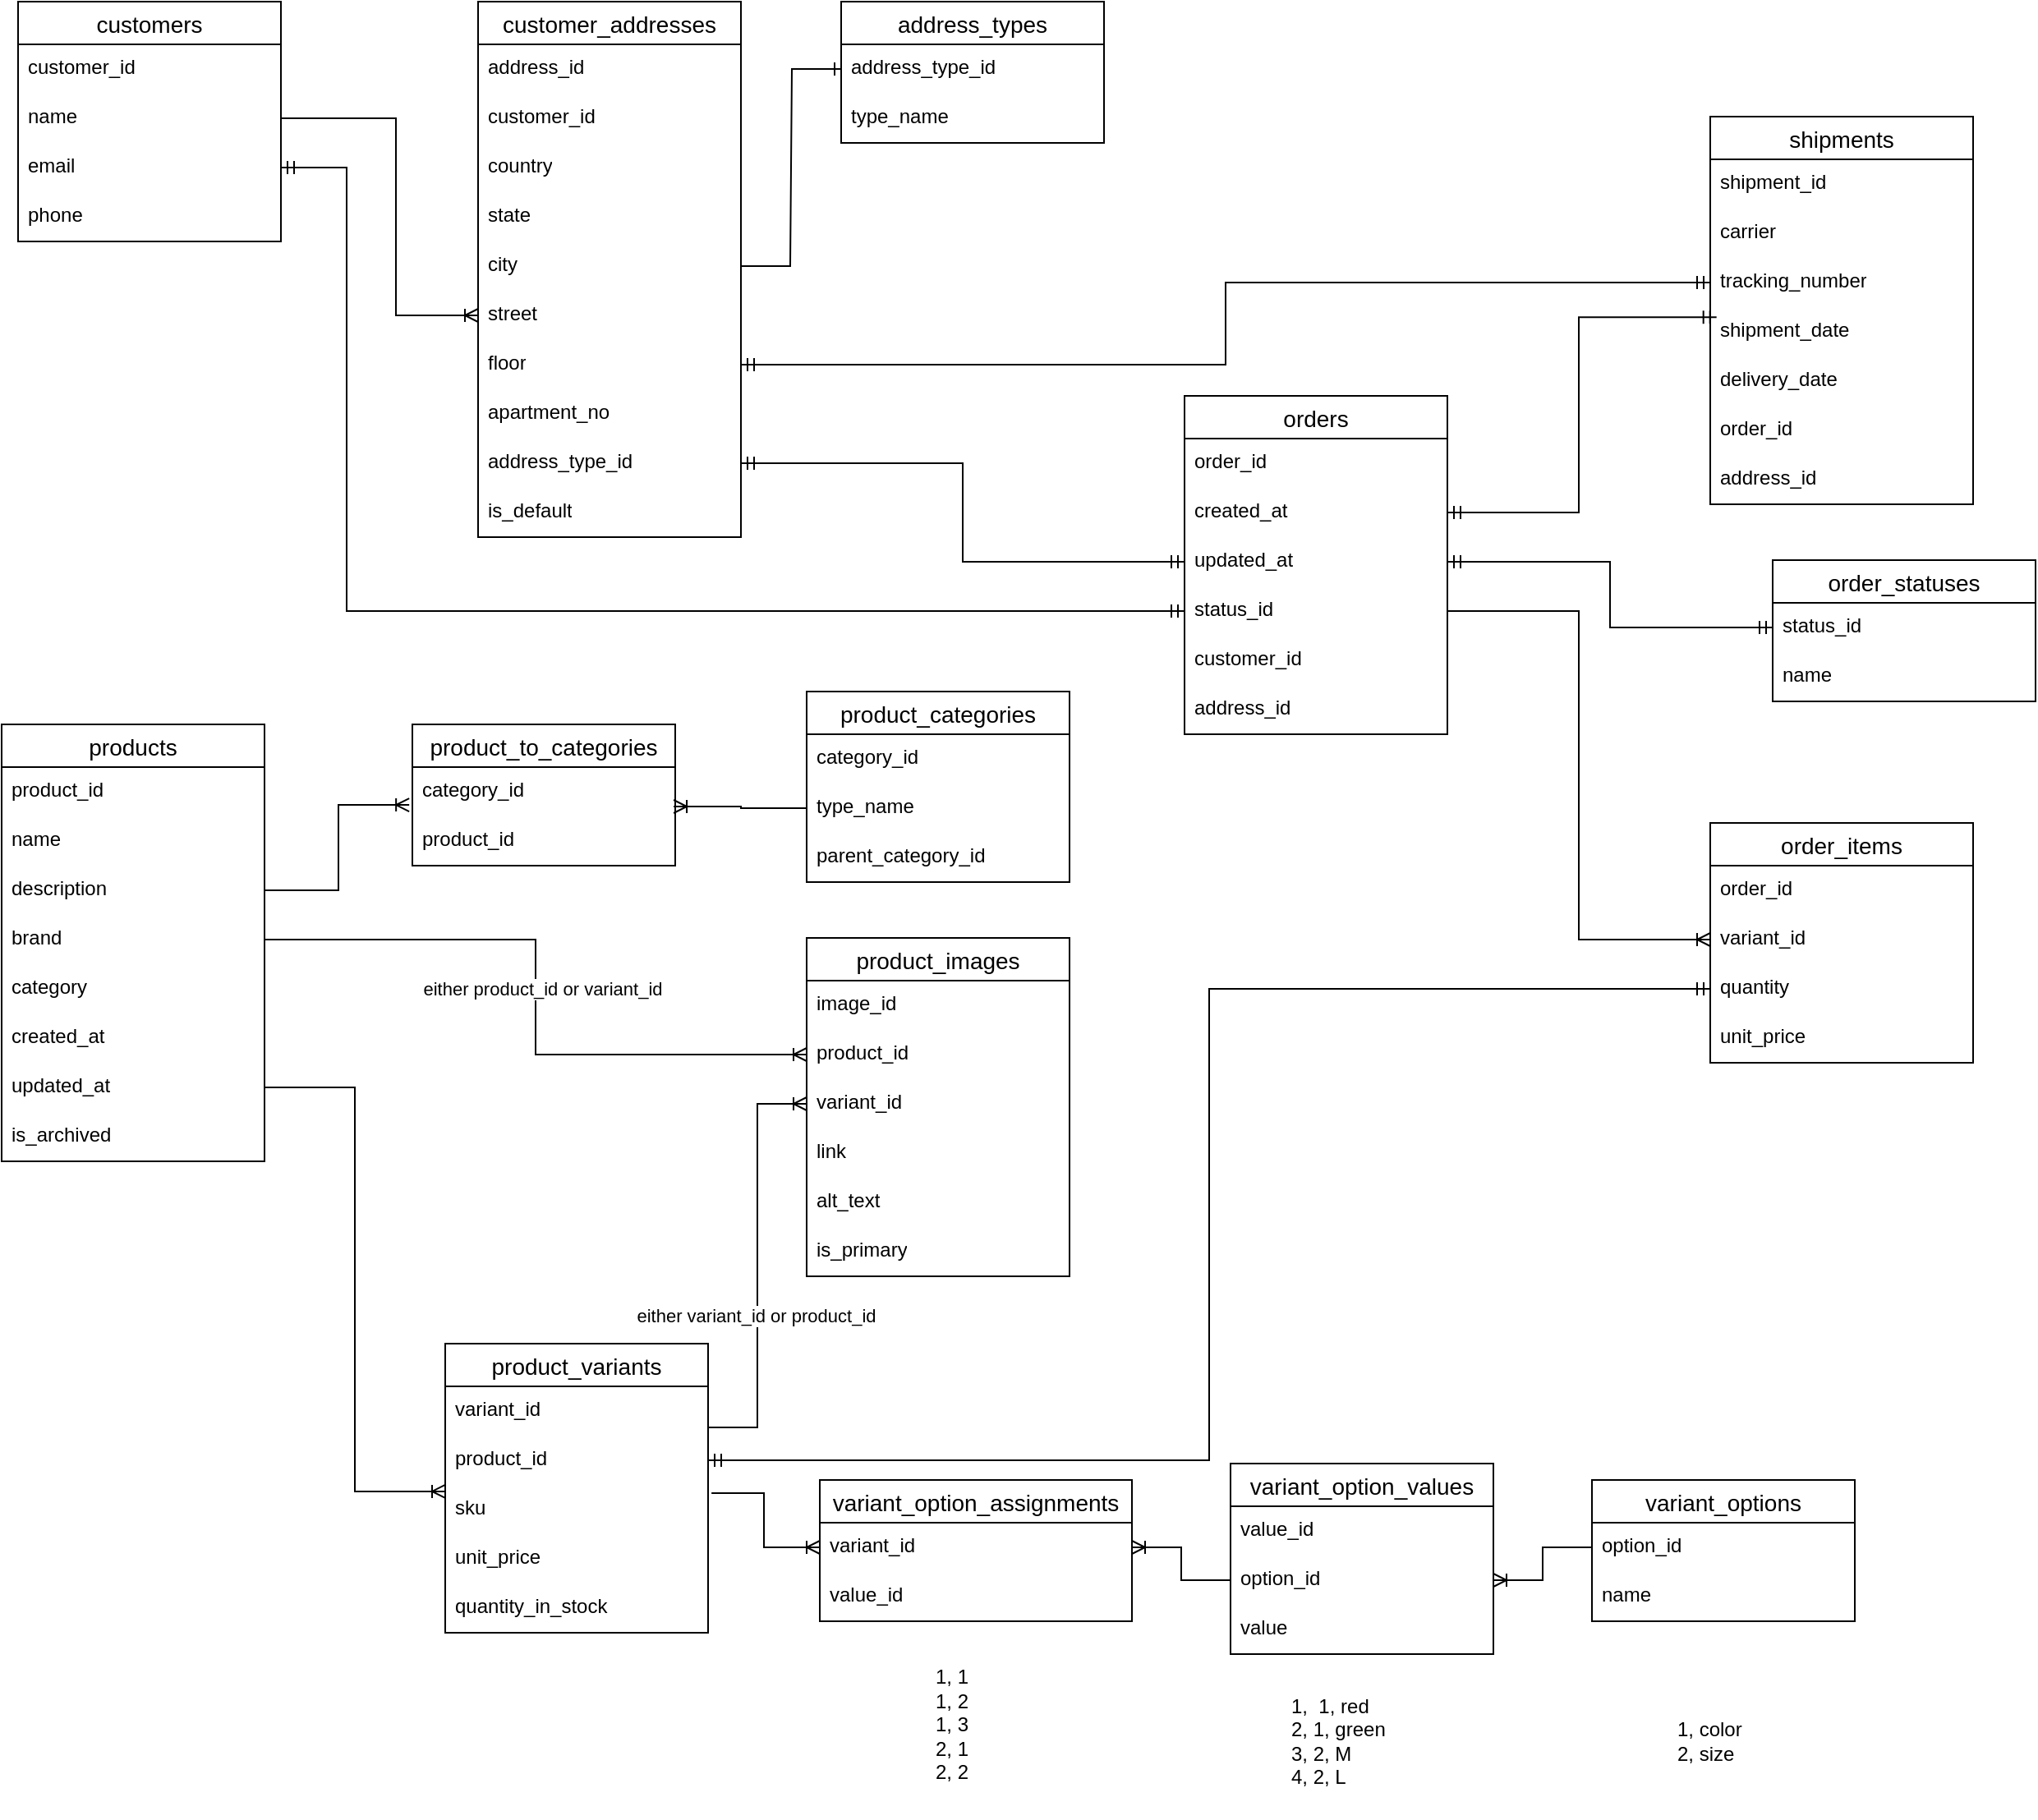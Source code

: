 <mxfile version="28.0.4">
  <diagram name="Page-1" id="qAi07MPnIEQHTASuZzk_">
    <mxGraphModel grid="1" page="1" gridSize="10" guides="1" tooltips="1" connect="1" arrows="1" fold="1" pageScale="1" pageWidth="2336" pageHeight="1654" background="light-dark(#FFFFFF,#232E40)" math="0" shadow="0">
      <root>
        <mxCell id="0" />
        <mxCell id="1" parent="0" />
        <mxCell id="hiR0SJMqwdzuoFLeXjnr-14" value="customers" style="swimlane;fontStyle=0;childLayout=stackLayout;horizontal=1;startSize=26;horizontalStack=0;resizeParent=1;resizeParentMax=0;resizeLast=0;collapsible=1;marginBottom=0;align=center;fontSize=14;" vertex="1" parent="1">
          <mxGeometry x="50" y="10" width="160" height="146" as="geometry" />
        </mxCell>
        <mxCell id="hiR0SJMqwdzuoFLeXjnr-15" value="customer_id" style="text;strokeColor=none;fillColor=none;spacingLeft=4;spacingRight=4;overflow=hidden;rotatable=0;points=[[0,0.5],[1,0.5]];portConstraint=eastwest;fontSize=12;whiteSpace=wrap;html=1;" vertex="1" parent="hiR0SJMqwdzuoFLeXjnr-14">
          <mxGeometry y="26" width="160" height="30" as="geometry" />
        </mxCell>
        <mxCell id="hiR0SJMqwdzuoFLeXjnr-16" value="name" style="text;strokeColor=none;fillColor=none;spacingLeft=4;spacingRight=4;overflow=hidden;rotatable=0;points=[[0,0.5],[1,0.5]];portConstraint=eastwest;fontSize=12;whiteSpace=wrap;html=1;" vertex="1" parent="hiR0SJMqwdzuoFLeXjnr-14">
          <mxGeometry y="56" width="160" height="30" as="geometry" />
        </mxCell>
        <mxCell id="hiR0SJMqwdzuoFLeXjnr-17" value="email" style="text;strokeColor=none;fillColor=none;spacingLeft=4;spacingRight=4;overflow=hidden;rotatable=0;points=[[0,0.5],[1,0.5]];portConstraint=eastwest;fontSize=12;whiteSpace=wrap;html=1;" vertex="1" parent="hiR0SJMqwdzuoFLeXjnr-14">
          <mxGeometry y="86" width="160" height="30" as="geometry" />
        </mxCell>
        <mxCell id="hiR0SJMqwdzuoFLeXjnr-32" value="phone" style="text;strokeColor=none;fillColor=none;spacingLeft=4;spacingRight=4;overflow=hidden;rotatable=0;points=[[0,0.5],[1,0.5]];portConstraint=eastwest;fontSize=12;whiteSpace=wrap;html=1;" vertex="1" parent="hiR0SJMqwdzuoFLeXjnr-14">
          <mxGeometry y="116" width="160" height="30" as="geometry" />
        </mxCell>
        <mxCell id="hiR0SJMqwdzuoFLeXjnr-34" value="customer_addresses" style="swimlane;fontStyle=0;childLayout=stackLayout;horizontal=1;startSize=26;horizontalStack=0;resizeParent=1;resizeParentMax=0;resizeLast=0;collapsible=1;marginBottom=0;align=center;fontSize=14;" vertex="1" parent="1">
          <mxGeometry x="330" y="10" width="160" height="326" as="geometry" />
        </mxCell>
        <mxCell id="hiR0SJMqwdzuoFLeXjnr-35" value="address_id" style="text;strokeColor=none;fillColor=none;spacingLeft=4;spacingRight=4;overflow=hidden;rotatable=0;points=[[0,0.5],[1,0.5]];portConstraint=eastwest;fontSize=12;whiteSpace=wrap;html=1;" vertex="1" parent="hiR0SJMqwdzuoFLeXjnr-34">
          <mxGeometry y="26" width="160" height="30" as="geometry" />
        </mxCell>
        <mxCell id="hiR0SJMqwdzuoFLeXjnr-36" value="customer_id" style="text;strokeColor=none;fillColor=none;spacingLeft=4;spacingRight=4;overflow=hidden;rotatable=0;points=[[0,0.5],[1,0.5]];portConstraint=eastwest;fontSize=12;whiteSpace=wrap;html=1;" vertex="1" parent="hiR0SJMqwdzuoFLeXjnr-34">
          <mxGeometry y="56" width="160" height="30" as="geometry" />
        </mxCell>
        <mxCell id="hiR0SJMqwdzuoFLeXjnr-37" value="country" style="text;strokeColor=none;fillColor=none;spacingLeft=4;spacingRight=4;overflow=hidden;rotatable=0;points=[[0,0.5],[1,0.5]];portConstraint=eastwest;fontSize=12;whiteSpace=wrap;html=1;" vertex="1" parent="hiR0SJMqwdzuoFLeXjnr-34">
          <mxGeometry y="86" width="160" height="30" as="geometry" />
        </mxCell>
        <mxCell id="hiR0SJMqwdzuoFLeXjnr-38" value="state" style="text;strokeColor=none;fillColor=none;spacingLeft=4;spacingRight=4;overflow=hidden;rotatable=0;points=[[0,0.5],[1,0.5]];portConstraint=eastwest;fontSize=12;whiteSpace=wrap;html=1;" vertex="1" parent="hiR0SJMqwdzuoFLeXjnr-34">
          <mxGeometry y="116" width="160" height="30" as="geometry" />
        </mxCell>
        <mxCell id="hiR0SJMqwdzuoFLeXjnr-39" value="city" style="text;strokeColor=none;fillColor=none;spacingLeft=4;spacingRight=4;overflow=hidden;rotatable=0;points=[[0,0.5],[1,0.5]];portConstraint=eastwest;fontSize=12;whiteSpace=wrap;html=1;" vertex="1" parent="hiR0SJMqwdzuoFLeXjnr-34">
          <mxGeometry y="146" width="160" height="30" as="geometry" />
        </mxCell>
        <mxCell id="hiR0SJMqwdzuoFLeXjnr-40" value="street" style="text;strokeColor=none;fillColor=none;spacingLeft=4;spacingRight=4;overflow=hidden;rotatable=0;points=[[0,0.5],[1,0.5]];portConstraint=eastwest;fontSize=12;whiteSpace=wrap;html=1;" vertex="1" parent="hiR0SJMqwdzuoFLeXjnr-34">
          <mxGeometry y="176" width="160" height="30" as="geometry" />
        </mxCell>
        <mxCell id="hiR0SJMqwdzuoFLeXjnr-41" value="floor" style="text;strokeColor=none;fillColor=none;spacingLeft=4;spacingRight=4;overflow=hidden;rotatable=0;points=[[0,0.5],[1,0.5]];portConstraint=eastwest;fontSize=12;whiteSpace=wrap;html=1;" vertex="1" parent="hiR0SJMqwdzuoFLeXjnr-34">
          <mxGeometry y="206" width="160" height="30" as="geometry" />
        </mxCell>
        <mxCell id="hiR0SJMqwdzuoFLeXjnr-42" value="apartment_no" style="text;strokeColor=none;fillColor=none;spacingLeft=4;spacingRight=4;overflow=hidden;rotatable=0;points=[[0,0.5],[1,0.5]];portConstraint=eastwest;fontSize=12;whiteSpace=wrap;html=1;" vertex="1" parent="hiR0SJMqwdzuoFLeXjnr-34">
          <mxGeometry y="236" width="160" height="30" as="geometry" />
        </mxCell>
        <mxCell id="hiR0SJMqwdzuoFLeXjnr-43" value="address_type_id" style="text;strokeColor=none;fillColor=none;spacingLeft=4;spacingRight=4;overflow=hidden;rotatable=0;points=[[0,0.5],[1,0.5]];portConstraint=eastwest;fontSize=12;whiteSpace=wrap;html=1;" vertex="1" parent="hiR0SJMqwdzuoFLeXjnr-34">
          <mxGeometry y="266" width="160" height="30" as="geometry" />
        </mxCell>
        <mxCell id="hiR0SJMqwdzuoFLeXjnr-44" value="is_default" style="text;strokeColor=none;fillColor=none;spacingLeft=4;spacingRight=4;overflow=hidden;rotatable=0;points=[[0,0.5],[1,0.5]];portConstraint=eastwest;fontSize=12;whiteSpace=wrap;html=1;" vertex="1" parent="hiR0SJMqwdzuoFLeXjnr-34">
          <mxGeometry y="296" width="160" height="30" as="geometry" />
        </mxCell>
        <mxCell id="hiR0SJMqwdzuoFLeXjnr-45" value="" style="edgeStyle=orthogonalEdgeStyle;fontSize=12;html=1;endArrow=ERoneToMany;rounded=0;exitX=1;exitY=0.5;exitDx=0;exitDy=0;entryX=0;entryY=0.5;entryDx=0;entryDy=0;" edge="1" parent="1" source="hiR0SJMqwdzuoFLeXjnr-16" target="hiR0SJMqwdzuoFLeXjnr-40">
          <mxGeometry width="100" height="100" relative="1" as="geometry">
            <mxPoint x="140" y="300" as="sourcePoint" />
            <mxPoint x="240" y="200" as="targetPoint" />
            <Array as="points">
              <mxPoint x="280" y="81" />
              <mxPoint x="280" y="201" />
            </Array>
          </mxGeometry>
        </mxCell>
        <mxCell id="5MSA646f3eR10LiwFbfj-1" value="address_types" style="swimlane;fontStyle=0;childLayout=stackLayout;horizontal=1;startSize=26;horizontalStack=0;resizeParent=1;resizeParentMax=0;resizeLast=0;collapsible=1;marginBottom=0;align=center;fontSize=14;" vertex="1" parent="1">
          <mxGeometry x="551" y="10" width="160" height="86" as="geometry" />
        </mxCell>
        <mxCell id="5MSA646f3eR10LiwFbfj-2" value="address_type_id" style="text;strokeColor=none;fillColor=none;spacingLeft=4;spacingRight=4;overflow=hidden;rotatable=0;points=[[0,0.5],[1,0.5]];portConstraint=eastwest;fontSize=12;whiteSpace=wrap;html=1;" vertex="1" parent="5MSA646f3eR10LiwFbfj-1">
          <mxGeometry y="26" width="160" height="30" as="geometry" />
        </mxCell>
        <mxCell id="5MSA646f3eR10LiwFbfj-3" value="type_name" style="text;strokeColor=none;fillColor=none;spacingLeft=4;spacingRight=4;overflow=hidden;rotatable=0;points=[[0,0.5],[1,0.5]];portConstraint=eastwest;fontSize=12;whiteSpace=wrap;html=1;" vertex="1" parent="5MSA646f3eR10LiwFbfj-1">
          <mxGeometry y="56" width="160" height="30" as="geometry" />
        </mxCell>
        <mxCell id="5MSA646f3eR10LiwFbfj-6" value="" style="edgeStyle=entityRelationEdgeStyle;fontSize=12;html=1;endArrow=ERone;endFill=1;rounded=0;exitX=1;exitY=0.5;exitDx=0;exitDy=0;entryX=0;entryY=0.5;entryDx=0;entryDy=0;" edge="1" parent="1" source="hiR0SJMqwdzuoFLeXjnr-39" target="5MSA646f3eR10LiwFbfj-2">
          <mxGeometry width="100" height="100" relative="1" as="geometry">
            <mxPoint x="620" y="260" as="sourcePoint" />
            <mxPoint x="720" y="160" as="targetPoint" />
          </mxGeometry>
        </mxCell>
        <mxCell id="5MSA646f3eR10LiwFbfj-7" value="products" style="swimlane;fontStyle=0;childLayout=stackLayout;horizontal=1;startSize=26;horizontalStack=0;resizeParent=1;resizeParentMax=0;resizeLast=0;collapsible=1;marginBottom=0;align=center;fontSize=14;" vertex="1" parent="1">
          <mxGeometry x="40" y="450" width="160" height="266" as="geometry" />
        </mxCell>
        <mxCell id="5MSA646f3eR10LiwFbfj-8" value="product_id" style="text;strokeColor=none;fillColor=none;spacingLeft=4;spacingRight=4;overflow=hidden;rotatable=0;points=[[0,0.5],[1,0.5]];portConstraint=eastwest;fontSize=12;whiteSpace=wrap;html=1;" vertex="1" parent="5MSA646f3eR10LiwFbfj-7">
          <mxGeometry y="26" width="160" height="30" as="geometry" />
        </mxCell>
        <mxCell id="5MSA646f3eR10LiwFbfj-9" value="name" style="text;strokeColor=none;fillColor=none;spacingLeft=4;spacingRight=4;overflow=hidden;rotatable=0;points=[[0,0.5],[1,0.5]];portConstraint=eastwest;fontSize=12;whiteSpace=wrap;html=1;" vertex="1" parent="5MSA646f3eR10LiwFbfj-7">
          <mxGeometry y="56" width="160" height="30" as="geometry" />
        </mxCell>
        <mxCell id="5MSA646f3eR10LiwFbfj-10" value="description" style="text;strokeColor=none;fillColor=none;spacingLeft=4;spacingRight=4;overflow=hidden;rotatable=0;points=[[0,0.5],[1,0.5]];portConstraint=eastwest;fontSize=12;whiteSpace=wrap;html=1;" vertex="1" parent="5MSA646f3eR10LiwFbfj-7">
          <mxGeometry y="86" width="160" height="30" as="geometry" />
        </mxCell>
        <mxCell id="5MSA646f3eR10LiwFbfj-11" value="brand" style="text;strokeColor=none;fillColor=none;spacingLeft=4;spacingRight=4;overflow=hidden;rotatable=0;points=[[0,0.5],[1,0.5]];portConstraint=eastwest;fontSize=12;whiteSpace=wrap;html=1;" vertex="1" parent="5MSA646f3eR10LiwFbfj-7">
          <mxGeometry y="116" width="160" height="30" as="geometry" />
        </mxCell>
        <mxCell id="5MSA646f3eR10LiwFbfj-13" value="category" style="text;strokeColor=none;fillColor=none;spacingLeft=4;spacingRight=4;overflow=hidden;rotatable=0;points=[[0,0.5],[1,0.5]];portConstraint=eastwest;fontSize=12;whiteSpace=wrap;html=1;" vertex="1" parent="5MSA646f3eR10LiwFbfj-7">
          <mxGeometry y="146" width="160" height="30" as="geometry" />
        </mxCell>
        <mxCell id="5MSA646f3eR10LiwFbfj-15" value="created_at" style="text;strokeColor=none;fillColor=none;spacingLeft=4;spacingRight=4;overflow=hidden;rotatable=0;points=[[0,0.5],[1,0.5]];portConstraint=eastwest;fontSize=12;whiteSpace=wrap;html=1;" vertex="1" parent="5MSA646f3eR10LiwFbfj-7">
          <mxGeometry y="176" width="160" height="30" as="geometry" />
        </mxCell>
        <mxCell id="5MSA646f3eR10LiwFbfj-16" value="updated_at" style="text;strokeColor=none;fillColor=none;spacingLeft=4;spacingRight=4;overflow=hidden;rotatable=0;points=[[0,0.5],[1,0.5]];portConstraint=eastwest;fontSize=12;whiteSpace=wrap;html=1;" vertex="1" parent="5MSA646f3eR10LiwFbfj-7">
          <mxGeometry y="206" width="160" height="30" as="geometry" />
        </mxCell>
        <mxCell id="5MSA646f3eR10LiwFbfj-17" value="is_archived" style="text;strokeColor=none;fillColor=none;spacingLeft=4;spacingRight=4;overflow=hidden;rotatable=0;points=[[0,0.5],[1,0.5]];portConstraint=eastwest;fontSize=12;whiteSpace=wrap;html=1;" vertex="1" parent="5MSA646f3eR10LiwFbfj-7">
          <mxGeometry y="236" width="160" height="30" as="geometry" />
        </mxCell>
        <mxCell id="5MSA646f3eR10LiwFbfj-18" value="product_to_categories" style="swimlane;fontStyle=0;childLayout=stackLayout;horizontal=1;startSize=26;horizontalStack=0;resizeParent=1;resizeParentMax=0;resizeLast=0;collapsible=1;marginBottom=0;align=center;fontSize=14;" vertex="1" parent="1">
          <mxGeometry x="290" y="450" width="160" height="86" as="geometry" />
        </mxCell>
        <mxCell id="5MSA646f3eR10LiwFbfj-19" value="category_id" style="text;strokeColor=none;fillColor=none;spacingLeft=4;spacingRight=4;overflow=hidden;rotatable=0;points=[[0,0.5],[1,0.5]];portConstraint=eastwest;fontSize=12;whiteSpace=wrap;html=1;" vertex="1" parent="5MSA646f3eR10LiwFbfj-18">
          <mxGeometry y="26" width="160" height="30" as="geometry" />
        </mxCell>
        <mxCell id="5MSA646f3eR10LiwFbfj-20" value="product_id" style="text;strokeColor=none;fillColor=none;spacingLeft=4;spacingRight=4;overflow=hidden;rotatable=0;points=[[0,0.5],[1,0.5]];portConstraint=eastwest;fontSize=12;whiteSpace=wrap;html=1;" vertex="1" parent="5MSA646f3eR10LiwFbfj-18">
          <mxGeometry y="56" width="160" height="30" as="geometry" />
        </mxCell>
        <mxCell id="5MSA646f3eR10LiwFbfj-22" value="" style="edgeStyle=orthogonalEdgeStyle;fontSize=12;html=1;endArrow=ERoneToMany;rounded=0;exitX=1;exitY=0.5;exitDx=0;exitDy=0;entryX=-0.012;entryY=0.767;entryDx=0;entryDy=0;entryPerimeter=0;" edge="1" parent="1" source="5MSA646f3eR10LiwFbfj-10" target="5MSA646f3eR10LiwFbfj-19">
          <mxGeometry width="100" height="100" relative="1" as="geometry">
            <mxPoint x="660" y="550" as="sourcePoint" />
            <mxPoint x="260" y="600" as="targetPoint" />
          </mxGeometry>
        </mxCell>
        <mxCell id="5MSA646f3eR10LiwFbfj-27" value="product_images" style="swimlane;fontStyle=0;childLayout=stackLayout;horizontal=1;startSize=26;horizontalStack=0;resizeParent=1;resizeParentMax=0;resizeLast=0;collapsible=1;marginBottom=0;align=center;fontSize=14;" vertex="1" parent="1">
          <mxGeometry x="530" y="580" width="160" height="206" as="geometry" />
        </mxCell>
        <mxCell id="5MSA646f3eR10LiwFbfj-28" value="image_id" style="text;strokeColor=none;fillColor=none;spacingLeft=4;spacingRight=4;overflow=hidden;rotatable=0;points=[[0,0.5],[1,0.5]];portConstraint=eastwest;fontSize=12;whiteSpace=wrap;html=1;" vertex="1" parent="5MSA646f3eR10LiwFbfj-27">
          <mxGeometry y="26" width="160" height="30" as="geometry" />
        </mxCell>
        <mxCell id="5MSA646f3eR10LiwFbfj-29" value="product_id" style="text;strokeColor=none;fillColor=none;spacingLeft=4;spacingRight=4;overflow=hidden;rotatable=0;points=[[0,0.5],[1,0.5]];portConstraint=eastwest;fontSize=12;whiteSpace=wrap;html=1;" vertex="1" parent="5MSA646f3eR10LiwFbfj-27">
          <mxGeometry y="56" width="160" height="30" as="geometry" />
        </mxCell>
        <mxCell id="5MSA646f3eR10LiwFbfj-36" value="variant_id&lt;div&gt;&lt;br&gt;&lt;/div&gt;" style="text;strokeColor=none;fillColor=none;spacingLeft=4;spacingRight=4;overflow=hidden;rotatable=0;points=[[0,0.5],[1,0.5]];portConstraint=eastwest;fontSize=12;whiteSpace=wrap;html=1;" vertex="1" parent="5MSA646f3eR10LiwFbfj-27">
          <mxGeometry y="86" width="160" height="30" as="geometry" />
        </mxCell>
        <mxCell id="5MSA646f3eR10LiwFbfj-30" value="link" style="text;strokeColor=none;fillColor=none;spacingLeft=4;spacingRight=4;overflow=hidden;rotatable=0;points=[[0,0.5],[1,0.5]];portConstraint=eastwest;fontSize=12;whiteSpace=wrap;html=1;" vertex="1" parent="5MSA646f3eR10LiwFbfj-27">
          <mxGeometry y="116" width="160" height="30" as="geometry" />
        </mxCell>
        <mxCell id="5MSA646f3eR10LiwFbfj-35" value="alt_text" style="text;strokeColor=none;fillColor=none;spacingLeft=4;spacingRight=4;overflow=hidden;rotatable=0;points=[[0,0.5],[1,0.5]];portConstraint=eastwest;fontSize=12;whiteSpace=wrap;html=1;" vertex="1" parent="5MSA646f3eR10LiwFbfj-27">
          <mxGeometry y="146" width="160" height="30" as="geometry" />
        </mxCell>
        <mxCell id="5MSA646f3eR10LiwFbfj-61" value="is_primary" style="text;strokeColor=none;fillColor=none;spacingLeft=4;spacingRight=4;overflow=hidden;rotatable=0;points=[[0,0.5],[1,0.5]];portConstraint=eastwest;fontSize=12;whiteSpace=wrap;html=1;" vertex="1" parent="5MSA646f3eR10LiwFbfj-27">
          <mxGeometry y="176" width="160" height="30" as="geometry" />
        </mxCell>
        <mxCell id="5MSA646f3eR10LiwFbfj-37" value="" style="edgeStyle=orthogonalEdgeStyle;fontSize=12;html=1;endArrow=ERoneToMany;rounded=0;exitX=1;exitY=0.5;exitDx=0;exitDy=0;entryX=0;entryY=0.5;entryDx=0;entryDy=0;" edge="1" parent="1" source="5MSA646f3eR10LiwFbfj-11" target="5MSA646f3eR10LiwFbfj-29">
          <mxGeometry width="100" height="100" relative="1" as="geometry">
            <mxPoint x="300" y="900" as="sourcePoint" />
            <mxPoint x="400" y="800" as="targetPoint" />
          </mxGeometry>
        </mxCell>
        <mxCell id="5MSA646f3eR10LiwFbfj-64" value="either product_id or variant_id" style="edgeLabel;html=1;align=center;verticalAlign=middle;resizable=0;points=[];" connectable="0" vertex="1" parent="5MSA646f3eR10LiwFbfj-37">
          <mxGeometry x="0.176" y="-2" relative="1" as="geometry">
            <mxPoint x="4" y="-42" as="offset" />
          </mxGeometry>
        </mxCell>
        <mxCell id="5MSA646f3eR10LiwFbfj-38" value="product_variants" style="swimlane;fontStyle=0;childLayout=stackLayout;horizontal=1;startSize=26;horizontalStack=0;resizeParent=1;resizeParentMax=0;resizeLast=0;collapsible=1;marginBottom=0;align=center;fontSize=14;" vertex="1" parent="1">
          <mxGeometry x="310" y="827" width="160" height="176" as="geometry" />
        </mxCell>
        <mxCell id="5MSA646f3eR10LiwFbfj-39" value="variant_id" style="text;strokeColor=none;fillColor=none;spacingLeft=4;spacingRight=4;overflow=hidden;rotatable=0;points=[[0,0.5],[1,0.5]];portConstraint=eastwest;fontSize=12;whiteSpace=wrap;html=1;" vertex="1" parent="5MSA646f3eR10LiwFbfj-38">
          <mxGeometry y="26" width="160" height="30" as="geometry" />
        </mxCell>
        <mxCell id="5MSA646f3eR10LiwFbfj-40" value="product_id" style="text;strokeColor=none;fillColor=none;spacingLeft=4;spacingRight=4;overflow=hidden;rotatable=0;points=[[0,0.5],[1,0.5]];portConstraint=eastwest;fontSize=12;whiteSpace=wrap;html=1;" vertex="1" parent="5MSA646f3eR10LiwFbfj-38">
          <mxGeometry y="56" width="160" height="30" as="geometry" />
        </mxCell>
        <mxCell id="5MSA646f3eR10LiwFbfj-41" value="sku" style="text;strokeColor=none;fillColor=none;spacingLeft=4;spacingRight=4;overflow=hidden;rotatable=0;points=[[0,0.5],[1,0.5]];portConstraint=eastwest;fontSize=12;whiteSpace=wrap;html=1;" vertex="1" parent="5MSA646f3eR10LiwFbfj-38">
          <mxGeometry y="86" width="160" height="30" as="geometry" />
        </mxCell>
        <mxCell id="5MSA646f3eR10LiwFbfj-42" value="unit_price" style="text;strokeColor=none;fillColor=none;spacingLeft=4;spacingRight=4;overflow=hidden;rotatable=0;points=[[0,0.5],[1,0.5]];portConstraint=eastwest;fontSize=12;whiteSpace=wrap;html=1;" vertex="1" parent="5MSA646f3eR10LiwFbfj-38">
          <mxGeometry y="116" width="160" height="30" as="geometry" />
        </mxCell>
        <mxCell id="5MSA646f3eR10LiwFbfj-43" value="quantity_in_stock" style="text;strokeColor=none;fillColor=none;spacingLeft=4;spacingRight=4;overflow=hidden;rotatable=0;points=[[0,0.5],[1,0.5]];portConstraint=eastwest;fontSize=12;whiteSpace=wrap;html=1;" vertex="1" parent="5MSA646f3eR10LiwFbfj-38">
          <mxGeometry y="146" width="160" height="30" as="geometry" />
        </mxCell>
        <mxCell id="5MSA646f3eR10LiwFbfj-44" value="" style="edgeStyle=orthogonalEdgeStyle;fontSize=12;html=1;endArrow=ERoneToMany;rounded=0;exitX=1;exitY=0.5;exitDx=0;exitDy=0;entryX=0;entryY=1.133;entryDx=0;entryDy=0;entryPerimeter=0;" edge="1" parent="1" source="5MSA646f3eR10LiwFbfj-16" target="5MSA646f3eR10LiwFbfj-40">
          <mxGeometry width="100" height="100" relative="1" as="geometry">
            <mxPoint x="120" y="940" as="sourcePoint" />
            <mxPoint x="220" y="840" as="targetPoint" />
          </mxGeometry>
        </mxCell>
        <mxCell id="5MSA646f3eR10LiwFbfj-45" value="variant_options" style="swimlane;fontStyle=0;childLayout=stackLayout;horizontal=1;startSize=26;horizontalStack=0;resizeParent=1;resizeParentMax=0;resizeLast=0;collapsible=1;marginBottom=0;align=center;fontSize=14;" vertex="1" parent="1">
          <mxGeometry x="1008" y="910" width="160" height="86" as="geometry" />
        </mxCell>
        <mxCell id="5MSA646f3eR10LiwFbfj-46" value="option_id" style="text;strokeColor=none;fillColor=none;spacingLeft=4;spacingRight=4;overflow=hidden;rotatable=0;points=[[0,0.5],[1,0.5]];portConstraint=eastwest;fontSize=12;whiteSpace=wrap;html=1;" vertex="1" parent="5MSA646f3eR10LiwFbfj-45">
          <mxGeometry y="26" width="160" height="30" as="geometry" />
        </mxCell>
        <mxCell id="5MSA646f3eR10LiwFbfj-47" value="name" style="text;strokeColor=none;fillColor=none;spacingLeft=4;spacingRight=4;overflow=hidden;rotatable=0;points=[[0,0.5],[1,0.5]];portConstraint=eastwest;fontSize=12;whiteSpace=wrap;html=1;" vertex="1" parent="5MSA646f3eR10LiwFbfj-45">
          <mxGeometry y="56" width="160" height="30" as="geometry" />
        </mxCell>
        <mxCell id="5MSA646f3eR10LiwFbfj-48" value="variant_option_values" style="swimlane;fontStyle=0;childLayout=stackLayout;horizontal=1;startSize=26;horizontalStack=0;resizeParent=1;resizeParentMax=0;resizeLast=0;collapsible=1;marginBottom=0;align=center;fontSize=14;" vertex="1" parent="1">
          <mxGeometry x="788" y="900" width="160" height="116" as="geometry" />
        </mxCell>
        <mxCell id="5MSA646f3eR10LiwFbfj-49" value="value_id" style="text;strokeColor=none;fillColor=none;spacingLeft=4;spacingRight=4;overflow=hidden;rotatable=0;points=[[0,0.5],[1,0.5]];portConstraint=eastwest;fontSize=12;whiteSpace=wrap;html=1;" vertex="1" parent="5MSA646f3eR10LiwFbfj-48">
          <mxGeometry y="26" width="160" height="30" as="geometry" />
        </mxCell>
        <mxCell id="5MSA646f3eR10LiwFbfj-50" value="option_id" style="text;strokeColor=none;fillColor=none;spacingLeft=4;spacingRight=4;overflow=hidden;rotatable=0;points=[[0,0.5],[1,0.5]];portConstraint=eastwest;fontSize=12;whiteSpace=wrap;html=1;" vertex="1" parent="5MSA646f3eR10LiwFbfj-48">
          <mxGeometry y="56" width="160" height="30" as="geometry" />
        </mxCell>
        <mxCell id="5MSA646f3eR10LiwFbfj-54" value="value" style="text;strokeColor=none;fillColor=none;spacingLeft=4;spacingRight=4;overflow=hidden;rotatable=0;points=[[0,0.5],[1,0.5]];portConstraint=eastwest;fontSize=12;whiteSpace=wrap;html=1;" vertex="1" parent="5MSA646f3eR10LiwFbfj-48">
          <mxGeometry y="86" width="160" height="30" as="geometry" />
        </mxCell>
        <mxCell id="5MSA646f3eR10LiwFbfj-51" value="variant_option_assignments" style="swimlane;fontStyle=0;childLayout=stackLayout;horizontal=1;startSize=26;horizontalStack=0;resizeParent=1;resizeParentMax=0;resizeLast=0;collapsible=1;marginBottom=0;align=center;fontSize=14;" vertex="1" parent="1">
          <mxGeometry x="538" y="910" width="190" height="86" as="geometry" />
        </mxCell>
        <mxCell id="5MSA646f3eR10LiwFbfj-52" value="variant_id" style="text;strokeColor=none;fillColor=none;spacingLeft=4;spacingRight=4;overflow=hidden;rotatable=0;points=[[0,0.5],[1,0.5]];portConstraint=eastwest;fontSize=12;whiteSpace=wrap;html=1;" vertex="1" parent="5MSA646f3eR10LiwFbfj-51">
          <mxGeometry y="26" width="190" height="30" as="geometry" />
        </mxCell>
        <mxCell id="5MSA646f3eR10LiwFbfj-53" value="value_id" style="text;strokeColor=none;fillColor=none;spacingLeft=4;spacingRight=4;overflow=hidden;rotatable=0;points=[[0,0.5],[1,0.5]];portConstraint=eastwest;fontSize=12;whiteSpace=wrap;html=1;" vertex="1" parent="5MSA646f3eR10LiwFbfj-51">
          <mxGeometry y="56" width="190" height="30" as="geometry" />
        </mxCell>
        <mxCell id="5MSA646f3eR10LiwFbfj-55" value="" style="edgeStyle=orthogonalEdgeStyle;fontSize=12;html=1;endArrow=ERoneToMany;rounded=0;exitX=1.013;exitY=0.167;exitDx=0;exitDy=0;exitPerimeter=0;entryX=0;entryY=0.5;entryDx=0;entryDy=0;" edge="1" parent="1" source="5MSA646f3eR10LiwFbfj-41" target="5MSA646f3eR10LiwFbfj-52">
          <mxGeometry width="100" height="100" relative="1" as="geometry">
            <mxPoint x="480" y="1190" as="sourcePoint" />
            <mxPoint x="580" y="1090" as="targetPoint" />
          </mxGeometry>
        </mxCell>
        <mxCell id="5MSA646f3eR10LiwFbfj-62" value="" style="edgeStyle=entityRelationEdgeStyle;fontSize=12;html=1;endArrow=ERoneToMany;rounded=0;entryX=0;entryY=0.5;entryDx=0;entryDy=0;exitX=1;exitY=0.833;exitDx=0;exitDy=0;exitPerimeter=0;" edge="1" parent="1" source="5MSA646f3eR10LiwFbfj-39" target="5MSA646f3eR10LiwFbfj-36">
          <mxGeometry width="100" height="100" relative="1" as="geometry">
            <mxPoint x="500" y="900" as="sourcePoint" />
            <mxPoint x="660" y="730" as="targetPoint" />
            <Array as="points">
              <mxPoint x="370" y="850" />
            </Array>
          </mxGeometry>
        </mxCell>
        <mxCell id="5MSA646f3eR10LiwFbfj-63" value="either variant_id or product_id" style="edgeLabel;html=1;align=center;verticalAlign=middle;resizable=0;points=[];" connectable="0" vertex="1" parent="5MSA646f3eR10LiwFbfj-62">
          <mxGeometry x="0.138" y="1" relative="1" as="geometry">
            <mxPoint y="48" as="offset" />
          </mxGeometry>
        </mxCell>
        <mxCell id="5MSA646f3eR10LiwFbfj-65" value="" style="edgeStyle=entityRelationEdgeStyle;fontSize=12;html=1;endArrow=ERoneToMany;rounded=0;entryX=1;entryY=0.5;entryDx=0;entryDy=0;exitX=0;exitY=0.5;exitDx=0;exitDy=0;" edge="1" parent="1" source="5MSA646f3eR10LiwFbfj-46" target="5MSA646f3eR10LiwFbfj-50">
          <mxGeometry width="100" height="100" relative="1" as="geometry">
            <mxPoint x="1018" y="1060" as="sourcePoint" />
            <mxPoint x="1038" y="1070" as="targetPoint" />
          </mxGeometry>
        </mxCell>
        <mxCell id="5MSA646f3eR10LiwFbfj-66" value="" style="edgeStyle=entityRelationEdgeStyle;fontSize=12;html=1;endArrow=ERoneToMany;rounded=0;entryX=1;entryY=0.5;entryDx=0;entryDy=0;exitX=0;exitY=0.5;exitDx=0;exitDy=0;" edge="1" parent="1" source="5MSA646f3eR10LiwFbfj-50" target="5MSA646f3eR10LiwFbfj-52">
          <mxGeometry width="100" height="100" relative="1" as="geometry">
            <mxPoint x="768" y="1090" as="sourcePoint" />
            <mxPoint x="848" y="1050" as="targetPoint" />
          </mxGeometry>
        </mxCell>
        <mxCell id="5MSA646f3eR10LiwFbfj-67" value="1,&amp;nbsp; 1, red&lt;div&gt;2, 1, green&lt;/div&gt;&lt;div&gt;3, 2, M&lt;/div&gt;&lt;div&gt;4, 2, L&lt;/div&gt;" style="text;html=1;align=left;verticalAlign=middle;resizable=0;points=[];autosize=1;strokeColor=none;fillColor=none;" vertex="1" parent="1">
          <mxGeometry x="823" y="1034" width="80" height="70" as="geometry" />
        </mxCell>
        <mxCell id="5MSA646f3eR10LiwFbfj-68" value="1, color&lt;div&gt;2, size&lt;/div&gt;" style="text;html=1;align=left;verticalAlign=middle;resizable=0;points=[];autosize=1;strokeColor=none;fillColor=none;" vertex="1" parent="1">
          <mxGeometry x="1058" y="1049" width="60" height="40" as="geometry" />
        </mxCell>
        <mxCell id="5MSA646f3eR10LiwFbfj-69" value="1, 1&lt;div&gt;1, 2&lt;/div&gt;&lt;div&gt;1, 3&lt;/div&gt;&lt;div&gt;2, 1&lt;/div&gt;&lt;div&gt;2, 2&lt;/div&gt;&lt;div&gt;&lt;br&gt;&lt;/div&gt;" style="text;html=1;align=center;verticalAlign=middle;resizable=0;points=[];autosize=1;strokeColor=none;fillColor=none;" vertex="1" parent="1">
          <mxGeometry x="598" y="1016" width="40" height="100" as="geometry" />
        </mxCell>
        <mxCell id="5MSA646f3eR10LiwFbfj-70" value="product_categories" style="swimlane;fontStyle=0;childLayout=stackLayout;horizontal=1;startSize=26;horizontalStack=0;resizeParent=1;resizeParentMax=0;resizeLast=0;collapsible=1;marginBottom=0;align=center;fontSize=14;" vertex="1" parent="1">
          <mxGeometry x="530" y="430" width="160" height="116" as="geometry" />
        </mxCell>
        <mxCell id="5MSA646f3eR10LiwFbfj-71" value="category_id" style="text;strokeColor=none;fillColor=none;spacingLeft=4;spacingRight=4;overflow=hidden;rotatable=0;points=[[0,0.5],[1,0.5]];portConstraint=eastwest;fontSize=12;whiteSpace=wrap;html=1;" vertex="1" parent="5MSA646f3eR10LiwFbfj-70">
          <mxGeometry y="26" width="160" height="30" as="geometry" />
        </mxCell>
        <mxCell id="5MSA646f3eR10LiwFbfj-72" value="type_name" style="text;strokeColor=none;fillColor=none;spacingLeft=4;spacingRight=4;overflow=hidden;rotatable=0;points=[[0,0.5],[1,0.5]];portConstraint=eastwest;fontSize=12;whiteSpace=wrap;html=1;" vertex="1" parent="5MSA646f3eR10LiwFbfj-70">
          <mxGeometry y="56" width="160" height="30" as="geometry" />
        </mxCell>
        <mxCell id="5MSA646f3eR10LiwFbfj-73" value="parent_category_id" style="text;strokeColor=none;fillColor=none;spacingLeft=4;spacingRight=4;overflow=hidden;rotatable=0;points=[[0,0.5],[1,0.5]];portConstraint=eastwest;fontSize=12;whiteSpace=wrap;html=1;" vertex="1" parent="5MSA646f3eR10LiwFbfj-70">
          <mxGeometry y="86" width="160" height="30" as="geometry" />
        </mxCell>
        <mxCell id="5MSA646f3eR10LiwFbfj-74" value="" style="edgeStyle=orthogonalEdgeStyle;fontSize=12;html=1;endArrow=ERoneToMany;rounded=0;exitX=0;exitY=0.5;exitDx=0;exitDy=0;entryX=0.994;entryY=0.8;entryDx=0;entryDy=0;entryPerimeter=0;" edge="1" parent="1" source="5MSA646f3eR10LiwFbfj-72" target="5MSA646f3eR10LiwFbfj-19">
          <mxGeometry width="100" height="100" relative="1" as="geometry">
            <mxPoint x="710" y="350" as="sourcePoint" />
            <mxPoint x="810" y="250" as="targetPoint" />
          </mxGeometry>
        </mxCell>
        <mxCell id="5MSA646f3eR10LiwFbfj-75" value="order_statuses" style="swimlane;fontStyle=0;childLayout=stackLayout;horizontal=1;startSize=26;horizontalStack=0;resizeParent=1;resizeParentMax=0;resizeLast=0;collapsible=1;marginBottom=0;align=center;fontSize=14;" vertex="1" parent="1">
          <mxGeometry x="1118" y="350" width="160" height="86" as="geometry" />
        </mxCell>
        <mxCell id="5MSA646f3eR10LiwFbfj-76" value="status_id" style="text;strokeColor=none;fillColor=none;spacingLeft=4;spacingRight=4;overflow=hidden;rotatable=0;points=[[0,0.5],[1,0.5]];portConstraint=eastwest;fontSize=12;whiteSpace=wrap;html=1;" vertex="1" parent="5MSA646f3eR10LiwFbfj-75">
          <mxGeometry y="26" width="160" height="30" as="geometry" />
        </mxCell>
        <mxCell id="5MSA646f3eR10LiwFbfj-77" value="name" style="text;strokeColor=none;fillColor=none;spacingLeft=4;spacingRight=4;overflow=hidden;rotatable=0;points=[[0,0.5],[1,0.5]];portConstraint=eastwest;fontSize=12;whiteSpace=wrap;html=1;" vertex="1" parent="5MSA646f3eR10LiwFbfj-75">
          <mxGeometry y="56" width="160" height="30" as="geometry" />
        </mxCell>
        <mxCell id="5MSA646f3eR10LiwFbfj-78" value="orders" style="swimlane;fontStyle=0;childLayout=stackLayout;horizontal=1;startSize=26;horizontalStack=0;resizeParent=1;resizeParentMax=0;resizeLast=0;collapsible=1;marginBottom=0;align=center;fontSize=14;" vertex="1" parent="1">
          <mxGeometry x="760" y="250" width="160" height="206" as="geometry" />
        </mxCell>
        <mxCell id="5MSA646f3eR10LiwFbfj-79" value="order_id" style="text;strokeColor=none;fillColor=none;spacingLeft=4;spacingRight=4;overflow=hidden;rotatable=0;points=[[0,0.5],[1,0.5]];portConstraint=eastwest;fontSize=12;whiteSpace=wrap;html=1;" vertex="1" parent="5MSA646f3eR10LiwFbfj-78">
          <mxGeometry y="26" width="160" height="30" as="geometry" />
        </mxCell>
        <mxCell id="5MSA646f3eR10LiwFbfj-80" value="created_at" style="text;strokeColor=none;fillColor=none;spacingLeft=4;spacingRight=4;overflow=hidden;rotatable=0;points=[[0,0.5],[1,0.5]];portConstraint=eastwest;fontSize=12;whiteSpace=wrap;html=1;" vertex="1" parent="5MSA646f3eR10LiwFbfj-78">
          <mxGeometry y="56" width="160" height="30" as="geometry" />
        </mxCell>
        <mxCell id="5MSA646f3eR10LiwFbfj-81" value="&lt;div&gt;updated_at&lt;/div&gt;" style="text;strokeColor=none;fillColor=none;spacingLeft=4;spacingRight=4;overflow=hidden;rotatable=0;points=[[0,0.5],[1,0.5]];portConstraint=eastwest;fontSize=12;whiteSpace=wrap;html=1;" vertex="1" parent="5MSA646f3eR10LiwFbfj-78">
          <mxGeometry y="86" width="160" height="30" as="geometry" />
        </mxCell>
        <mxCell id="5MSA646f3eR10LiwFbfj-82" value="status_id" style="text;strokeColor=none;fillColor=none;spacingLeft=4;spacingRight=4;overflow=hidden;rotatable=0;points=[[0,0.5],[1,0.5]];portConstraint=eastwest;fontSize=12;whiteSpace=wrap;html=1;" vertex="1" parent="5MSA646f3eR10LiwFbfj-78">
          <mxGeometry y="116" width="160" height="30" as="geometry" />
        </mxCell>
        <mxCell id="5MSA646f3eR10LiwFbfj-83" value="customer_id" style="text;strokeColor=none;fillColor=none;spacingLeft=4;spacingRight=4;overflow=hidden;rotatable=0;points=[[0,0.5],[1,0.5]];portConstraint=eastwest;fontSize=12;whiteSpace=wrap;html=1;" vertex="1" parent="5MSA646f3eR10LiwFbfj-78">
          <mxGeometry y="146" width="160" height="30" as="geometry" />
        </mxCell>
        <mxCell id="5MSA646f3eR10LiwFbfj-84" value="address_id" style="text;strokeColor=none;fillColor=none;spacingLeft=4;spacingRight=4;overflow=hidden;rotatable=0;points=[[0,0.5],[1,0.5]];portConstraint=eastwest;fontSize=12;whiteSpace=wrap;html=1;" vertex="1" parent="5MSA646f3eR10LiwFbfj-78">
          <mxGeometry y="176" width="160" height="30" as="geometry" />
        </mxCell>
        <mxCell id="5MSA646f3eR10LiwFbfj-85" value="" style="edgeStyle=orthogonalEdgeStyle;fontSize=12;html=1;endArrow=ERmandOne;startArrow=ERmandOne;rounded=0;entryX=0;entryY=0.5;entryDx=0;entryDy=0;" edge="1" parent="1" source="hiR0SJMqwdzuoFLeXjnr-43" target="5MSA646f3eR10LiwFbfj-81">
          <mxGeometry width="100" height="100" relative="1" as="geometry">
            <mxPoint x="730" y="390" as="sourcePoint" />
            <mxPoint x="830" y="290" as="targetPoint" />
          </mxGeometry>
        </mxCell>
        <mxCell id="5MSA646f3eR10LiwFbfj-86" value="" style="edgeStyle=orthogonalEdgeStyle;fontSize=12;html=1;endArrow=ERmandOne;startArrow=ERmandOne;rounded=0;entryX=0;entryY=0.5;entryDx=0;entryDy=0;exitX=1;exitY=0.5;exitDx=0;exitDy=0;" edge="1" parent="1" source="5MSA646f3eR10LiwFbfj-81" target="5MSA646f3eR10LiwFbfj-76">
          <mxGeometry width="100" height="100" relative="1" as="geometry">
            <mxPoint x="1120" y="386" as="sourcePoint" />
            <mxPoint x="1220" y="286" as="targetPoint" />
          </mxGeometry>
        </mxCell>
        <mxCell id="5MSA646f3eR10LiwFbfj-87" value="order_items" style="swimlane;fontStyle=0;childLayout=stackLayout;horizontal=1;startSize=26;horizontalStack=0;resizeParent=1;resizeParentMax=0;resizeLast=0;collapsible=1;marginBottom=0;align=center;fontSize=14;" vertex="1" parent="1">
          <mxGeometry x="1080" y="510" width="160" height="146" as="geometry" />
        </mxCell>
        <mxCell id="5MSA646f3eR10LiwFbfj-88" value="order_id" style="text;strokeColor=none;fillColor=none;spacingLeft=4;spacingRight=4;overflow=hidden;rotatable=0;points=[[0,0.5],[1,0.5]];portConstraint=eastwest;fontSize=12;whiteSpace=wrap;html=1;" vertex="1" parent="5MSA646f3eR10LiwFbfj-87">
          <mxGeometry y="26" width="160" height="30" as="geometry" />
        </mxCell>
        <mxCell id="5MSA646f3eR10LiwFbfj-89" value="variant_id" style="text;strokeColor=none;fillColor=none;spacingLeft=4;spacingRight=4;overflow=hidden;rotatable=0;points=[[0,0.5],[1,0.5]];portConstraint=eastwest;fontSize=12;whiteSpace=wrap;html=1;" vertex="1" parent="5MSA646f3eR10LiwFbfj-87">
          <mxGeometry y="56" width="160" height="30" as="geometry" />
        </mxCell>
        <mxCell id="5MSA646f3eR10LiwFbfj-90" value="quantity" style="text;strokeColor=none;fillColor=none;spacingLeft=4;spacingRight=4;overflow=hidden;rotatable=0;points=[[0,0.5],[1,0.5]];portConstraint=eastwest;fontSize=12;whiteSpace=wrap;html=1;" vertex="1" parent="5MSA646f3eR10LiwFbfj-87">
          <mxGeometry y="86" width="160" height="30" as="geometry" />
        </mxCell>
        <mxCell id="5MSA646f3eR10LiwFbfj-91" value="unit_price" style="text;strokeColor=none;fillColor=none;spacingLeft=4;spacingRight=4;overflow=hidden;rotatable=0;points=[[0,0.5],[1,0.5]];portConstraint=eastwest;fontSize=12;whiteSpace=wrap;html=1;" vertex="1" parent="5MSA646f3eR10LiwFbfj-87">
          <mxGeometry y="116" width="160" height="30" as="geometry" />
        </mxCell>
        <mxCell id="5MSA646f3eR10LiwFbfj-93" value="" style="edgeStyle=orthogonalEdgeStyle;fontSize=12;html=1;endArrow=ERoneToMany;rounded=0;entryX=0;entryY=0.5;entryDx=0;entryDy=0;exitX=1;exitY=0.5;exitDx=0;exitDy=0;" edge="1" parent="1" source="5MSA646f3eR10LiwFbfj-82" target="5MSA646f3eR10LiwFbfj-89">
          <mxGeometry width="100" height="100" relative="1" as="geometry">
            <mxPoint x="870" y="770" as="sourcePoint" />
            <mxPoint x="970" y="670" as="targetPoint" />
          </mxGeometry>
        </mxCell>
        <mxCell id="5MSA646f3eR10LiwFbfj-94" value="" style="edgeStyle=orthogonalEdgeStyle;fontSize=12;html=1;endArrow=ERmandOne;startArrow=ERmandOne;rounded=0;exitX=1;exitY=0.5;exitDx=0;exitDy=0;entryX=0;entryY=0.5;entryDx=0;entryDy=0;" edge="1" parent="1" source="5MSA646f3eR10LiwFbfj-40" target="5MSA646f3eR10LiwFbfj-90">
          <mxGeometry width="100" height="100" relative="1" as="geometry">
            <mxPoint x="750" y="780" as="sourcePoint" />
            <mxPoint x="850" y="680" as="targetPoint" />
          </mxGeometry>
        </mxCell>
        <mxCell id="5MSA646f3eR10LiwFbfj-96" value="shipments" style="swimlane;fontStyle=0;childLayout=stackLayout;horizontal=1;startSize=26;horizontalStack=0;resizeParent=1;resizeParentMax=0;resizeLast=0;collapsible=1;marginBottom=0;align=center;fontSize=14;" vertex="1" parent="1">
          <mxGeometry x="1080" y="80" width="160" height="236" as="geometry" />
        </mxCell>
        <mxCell id="5MSA646f3eR10LiwFbfj-97" value="shipment_id" style="text;strokeColor=none;fillColor=none;spacingLeft=4;spacingRight=4;overflow=hidden;rotatable=0;points=[[0,0.5],[1,0.5]];portConstraint=eastwest;fontSize=12;whiteSpace=wrap;html=1;" vertex="1" parent="5MSA646f3eR10LiwFbfj-96">
          <mxGeometry y="26" width="160" height="30" as="geometry" />
        </mxCell>
        <mxCell id="5MSA646f3eR10LiwFbfj-98" value="carrier" style="text;strokeColor=none;fillColor=none;spacingLeft=4;spacingRight=4;overflow=hidden;rotatable=0;points=[[0,0.5],[1,0.5]];portConstraint=eastwest;fontSize=12;whiteSpace=wrap;html=1;" vertex="1" parent="5MSA646f3eR10LiwFbfj-96">
          <mxGeometry y="56" width="160" height="30" as="geometry" />
        </mxCell>
        <mxCell id="5MSA646f3eR10LiwFbfj-99" value="&lt;div&gt;tracking_number&lt;/div&gt;" style="text;strokeColor=none;fillColor=none;spacingLeft=4;spacingRight=4;overflow=hidden;rotatable=0;points=[[0,0.5],[1,0.5]];portConstraint=eastwest;fontSize=12;whiteSpace=wrap;html=1;" vertex="1" parent="5MSA646f3eR10LiwFbfj-96">
          <mxGeometry y="86" width="160" height="30" as="geometry" />
        </mxCell>
        <mxCell id="5MSA646f3eR10LiwFbfj-100" value="shipment_date" style="text;strokeColor=none;fillColor=none;spacingLeft=4;spacingRight=4;overflow=hidden;rotatable=0;points=[[0,0.5],[1,0.5]];portConstraint=eastwest;fontSize=12;whiteSpace=wrap;html=1;" vertex="1" parent="5MSA646f3eR10LiwFbfj-96">
          <mxGeometry y="116" width="160" height="30" as="geometry" />
        </mxCell>
        <mxCell id="5MSA646f3eR10LiwFbfj-101" value="delivery_date" style="text;strokeColor=none;fillColor=none;spacingLeft=4;spacingRight=4;overflow=hidden;rotatable=0;points=[[0,0.5],[1,0.5]];portConstraint=eastwest;fontSize=12;whiteSpace=wrap;html=1;" vertex="1" parent="5MSA646f3eR10LiwFbfj-96">
          <mxGeometry y="146" width="160" height="30" as="geometry" />
        </mxCell>
        <mxCell id="5MSA646f3eR10LiwFbfj-102" value="order_id" style="text;strokeColor=none;fillColor=none;spacingLeft=4;spacingRight=4;overflow=hidden;rotatable=0;points=[[0,0.5],[1,0.5]];portConstraint=eastwest;fontSize=12;whiteSpace=wrap;html=1;" vertex="1" parent="5MSA646f3eR10LiwFbfj-96">
          <mxGeometry y="176" width="160" height="30" as="geometry" />
        </mxCell>
        <mxCell id="5MSA646f3eR10LiwFbfj-103" value="address_id" style="text;strokeColor=none;fillColor=none;spacingLeft=4;spacingRight=4;overflow=hidden;rotatable=0;points=[[0,0.5],[1,0.5]];portConstraint=eastwest;fontSize=12;whiteSpace=wrap;html=1;" vertex="1" parent="5MSA646f3eR10LiwFbfj-96">
          <mxGeometry y="206" width="160" height="30" as="geometry" />
        </mxCell>
        <mxCell id="5MSA646f3eR10LiwFbfj-104" value="" style="edgeStyle=orthogonalEdgeStyle;fontSize=12;html=1;endArrow=ERmandOne;startArrow=ERmandOne;rounded=0;exitX=1;exitY=0.5;exitDx=0;exitDy=0;entryX=0;entryY=0.5;entryDx=0;entryDy=0;" edge="1" parent="1" source="hiR0SJMqwdzuoFLeXjnr-41" target="5MSA646f3eR10LiwFbfj-99">
          <mxGeometry width="100" height="100" relative="1" as="geometry">
            <mxPoint x="740" y="260" as="sourcePoint" />
            <mxPoint x="840" y="160" as="targetPoint" />
          </mxGeometry>
        </mxCell>
        <mxCell id="5MSA646f3eR10LiwFbfj-105" value="" style="edgeStyle=orthogonalEdgeStyle;fontSize=12;html=1;endArrow=ERmandOne;startArrow=ERmandOne;rounded=0;entryX=0.024;entryY=0.204;entryDx=0;entryDy=0;entryPerimeter=0;exitX=1;exitY=0.5;exitDx=0;exitDy=0;" edge="1" parent="1" source="5MSA646f3eR10LiwFbfj-80" target="5MSA646f3eR10LiwFbfj-100">
          <mxGeometry width="100" height="100" relative="1" as="geometry">
            <mxPoint x="900" y="300" as="sourcePoint" />
            <mxPoint x="1000" y="200" as="targetPoint" />
          </mxGeometry>
        </mxCell>
        <mxCell id="5MSA646f3eR10LiwFbfj-106" value="" style="edgeStyle=orthogonalEdgeStyle;fontSize=12;html=1;endArrow=ERmandOne;startArrow=ERmandOne;rounded=0;exitX=1;exitY=0.5;exitDx=0;exitDy=0;entryX=0;entryY=0.5;entryDx=0;entryDy=0;" edge="1" parent="1" source="hiR0SJMqwdzuoFLeXjnr-17" target="5MSA646f3eR10LiwFbfj-82">
          <mxGeometry width="100" height="100" relative="1" as="geometry">
            <mxPoint x="120" y="380" as="sourcePoint" />
            <mxPoint x="220" y="280" as="targetPoint" />
            <Array as="points">
              <mxPoint x="250" y="111" />
              <mxPoint x="250" y="381" />
            </Array>
          </mxGeometry>
        </mxCell>
      </root>
    </mxGraphModel>
  </diagram>
</mxfile>
